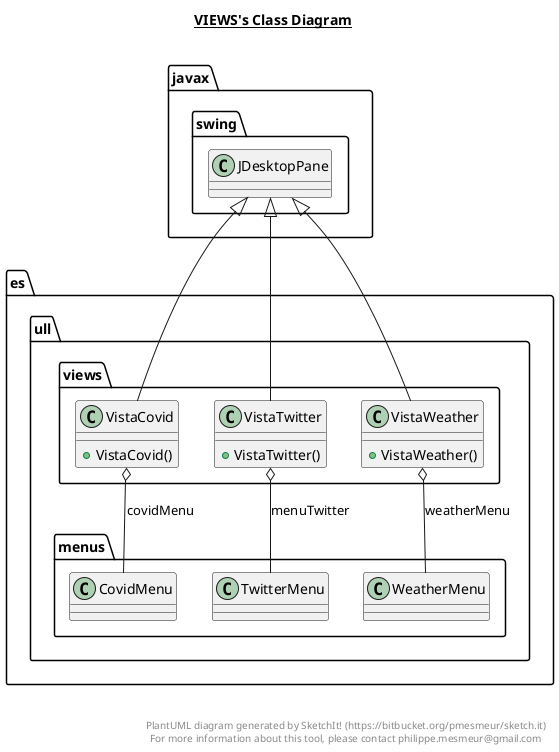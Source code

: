 @startuml

title __VIEWS's Class Diagram__\n

  namespace es.ull {
    namespace views {
      class es.ull.views.VistaCovid {
          + VistaCovid()
      }
    }
  }
  

  namespace es.ull {
    namespace views {
      class es.ull.views.VistaTwitter {
          + VistaTwitter()
      }
    }
  }
  

  namespace es.ull {
    namespace views {
      class es.ull.views.VistaWeather {
          + VistaWeather()
      }
    }
  }
  

  es.ull.views.VistaCovid -up-|> javax.swing.JDesktopPane
  es.ull.views.VistaCovid o-- es.ull.menus.CovidMenu : covidMenu
  es.ull.views.VistaTwitter -up-|> javax.swing.JDesktopPane
  es.ull.views.VistaTwitter o-- es.ull.menus.TwitterMenu : menuTwitter
  es.ull.views.VistaWeather -up-|> javax.swing.JDesktopPane
  es.ull.views.VistaWeather o-- es.ull.menus.WeatherMenu : weatherMenu


right footer


PlantUML diagram generated by SketchIt! (https://bitbucket.org/pmesmeur/sketch.it)
For more information about this tool, please contact philippe.mesmeur@gmail.com
endfooter

@enduml
